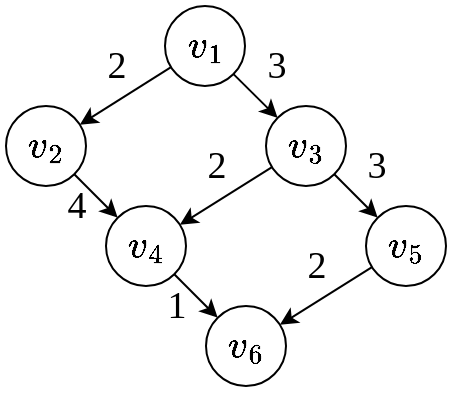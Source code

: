 <mxfile>
    <diagram id="c0IHgG0IBQPnjtge65ru" name="第 1 页">
        <mxGraphModel dx="453" dy="295" grid="1" gridSize="10" guides="1" tooltips="1" connect="1" arrows="1" fold="1" page="1" pageScale="1" pageWidth="827" pageHeight="1169" math="1" shadow="0">
            <root>
                <mxCell id="0"/>
                <mxCell id="1" parent="0"/>
                <mxCell id="8" style="edgeStyle=none;html=1;" edge="1" parent="1" source="2" target="3">
                    <mxGeometry relative="1" as="geometry"/>
                </mxCell>
                <mxCell id="9" style="edgeStyle=none;html=1;" edge="1" parent="1" source="2" target="4">
                    <mxGeometry relative="1" as="geometry"/>
                </mxCell>
                <mxCell id="2" value="\(v_1\)" style="ellipse;whiteSpace=wrap;html=1;fontFamily=Times New Roman;fontSize=19;" vertex="1" parent="1">
                    <mxGeometry x="279.5" y="160" width="40" height="40" as="geometry"/>
                </mxCell>
                <mxCell id="11" style="edgeStyle=none;html=1;" edge="1" parent="1" source="3" target="5">
                    <mxGeometry relative="1" as="geometry"/>
                </mxCell>
                <mxCell id="3" value="\(v_2\)" style="ellipse;whiteSpace=wrap;html=1;fontFamily=Times New Roman;fontSize=19;" vertex="1" parent="1">
                    <mxGeometry x="200" y="210" width="40" height="40" as="geometry"/>
                </mxCell>
                <mxCell id="10" style="edgeStyle=none;html=1;" edge="1" parent="1" source="4" target="5">
                    <mxGeometry relative="1" as="geometry"/>
                </mxCell>
                <mxCell id="13" style="edgeStyle=none;html=1;" edge="1" parent="1" source="4" target="6">
                    <mxGeometry relative="1" as="geometry"/>
                </mxCell>
                <mxCell id="4" value="\(v_3\)" style="ellipse;whiteSpace=wrap;html=1;fontFamily=Times New Roman;fontSize=19;" vertex="1" parent="1">
                    <mxGeometry x="330" y="210" width="40" height="40" as="geometry"/>
                </mxCell>
                <mxCell id="12" style="edgeStyle=none;html=1;" edge="1" parent="1" source="5" target="7">
                    <mxGeometry relative="1" as="geometry"/>
                </mxCell>
                <mxCell id="5" value="\(v_4\)" style="ellipse;whiteSpace=wrap;html=1;fontFamily=Times New Roman;fontSize=19;" vertex="1" parent="1">
                    <mxGeometry x="250" y="260" width="40" height="40" as="geometry"/>
                </mxCell>
                <mxCell id="14" style="edgeStyle=none;html=1;" edge="1" parent="1" source="6" target="7">
                    <mxGeometry relative="1" as="geometry"/>
                </mxCell>
                <mxCell id="6" value="\(v_5\)" style="ellipse;whiteSpace=wrap;html=1;fontFamily=Times New Roman;fontSize=19;" vertex="1" parent="1">
                    <mxGeometry x="380" y="260" width="40" height="40" as="geometry"/>
                </mxCell>
                <mxCell id="7" value="\(v_6\)" style="ellipse;whiteSpace=wrap;html=1;fontFamily=Times New Roman;fontSize=19;" vertex="1" parent="1">
                    <mxGeometry x="300" y="310" width="40" height="40" as="geometry"/>
                </mxCell>
                <mxCell id="15" value="2" style="text;html=1;align=center;verticalAlign=middle;resizable=0;points=[];autosize=1;strokeColor=none;fillColor=none;fontFamily=Times New Roman;fontSize=19;" vertex="1" parent="1">
                    <mxGeometry x="240" y="170" width="30" height="40" as="geometry"/>
                </mxCell>
                <mxCell id="16" value="2" style="text;html=1;align=center;verticalAlign=middle;resizable=0;points=[];autosize=1;strokeColor=none;fillColor=none;fontFamily=Times New Roman;fontSize=19;" vertex="1" parent="1">
                    <mxGeometry x="289.5" y="220" width="30" height="40" as="geometry"/>
                </mxCell>
                <mxCell id="17" value="2" style="text;html=1;align=center;verticalAlign=middle;resizable=0;points=[];autosize=1;strokeColor=none;fillColor=none;fontFamily=Times New Roman;fontSize=19;" vertex="1" parent="1">
                    <mxGeometry x="340" y="270" width="30" height="40" as="geometry"/>
                </mxCell>
                <mxCell id="18" value="3" style="text;html=1;align=center;verticalAlign=middle;resizable=0;points=[];autosize=1;strokeColor=none;fillColor=none;fontFamily=Times New Roman;fontSize=19;" vertex="1" parent="1">
                    <mxGeometry x="319.5" y="170" width="30" height="40" as="geometry"/>
                </mxCell>
                <mxCell id="19" value="3" style="text;html=1;align=center;verticalAlign=middle;resizable=0;points=[];autosize=1;strokeColor=none;fillColor=none;fontFamily=Times New Roman;fontSize=19;" vertex="1" parent="1">
                    <mxGeometry x="370" y="220" width="30" height="40" as="geometry"/>
                </mxCell>
                <mxCell id="20" value="4" style="text;html=1;align=center;verticalAlign=middle;resizable=0;points=[];autosize=1;strokeColor=none;fillColor=none;fontFamily=Times New Roman;fontSize=19;" vertex="1" parent="1">
                    <mxGeometry x="220" y="240" width="30" height="40" as="geometry"/>
                </mxCell>
                <mxCell id="21" value="1" style="text;html=1;align=center;verticalAlign=middle;resizable=0;points=[];autosize=1;strokeColor=none;fillColor=none;fontFamily=Times New Roman;fontSize=19;" vertex="1" parent="1">
                    <mxGeometry x="270" y="290" width="30" height="40" as="geometry"/>
                </mxCell>
            </root>
        </mxGraphModel>
    </diagram>
</mxfile>